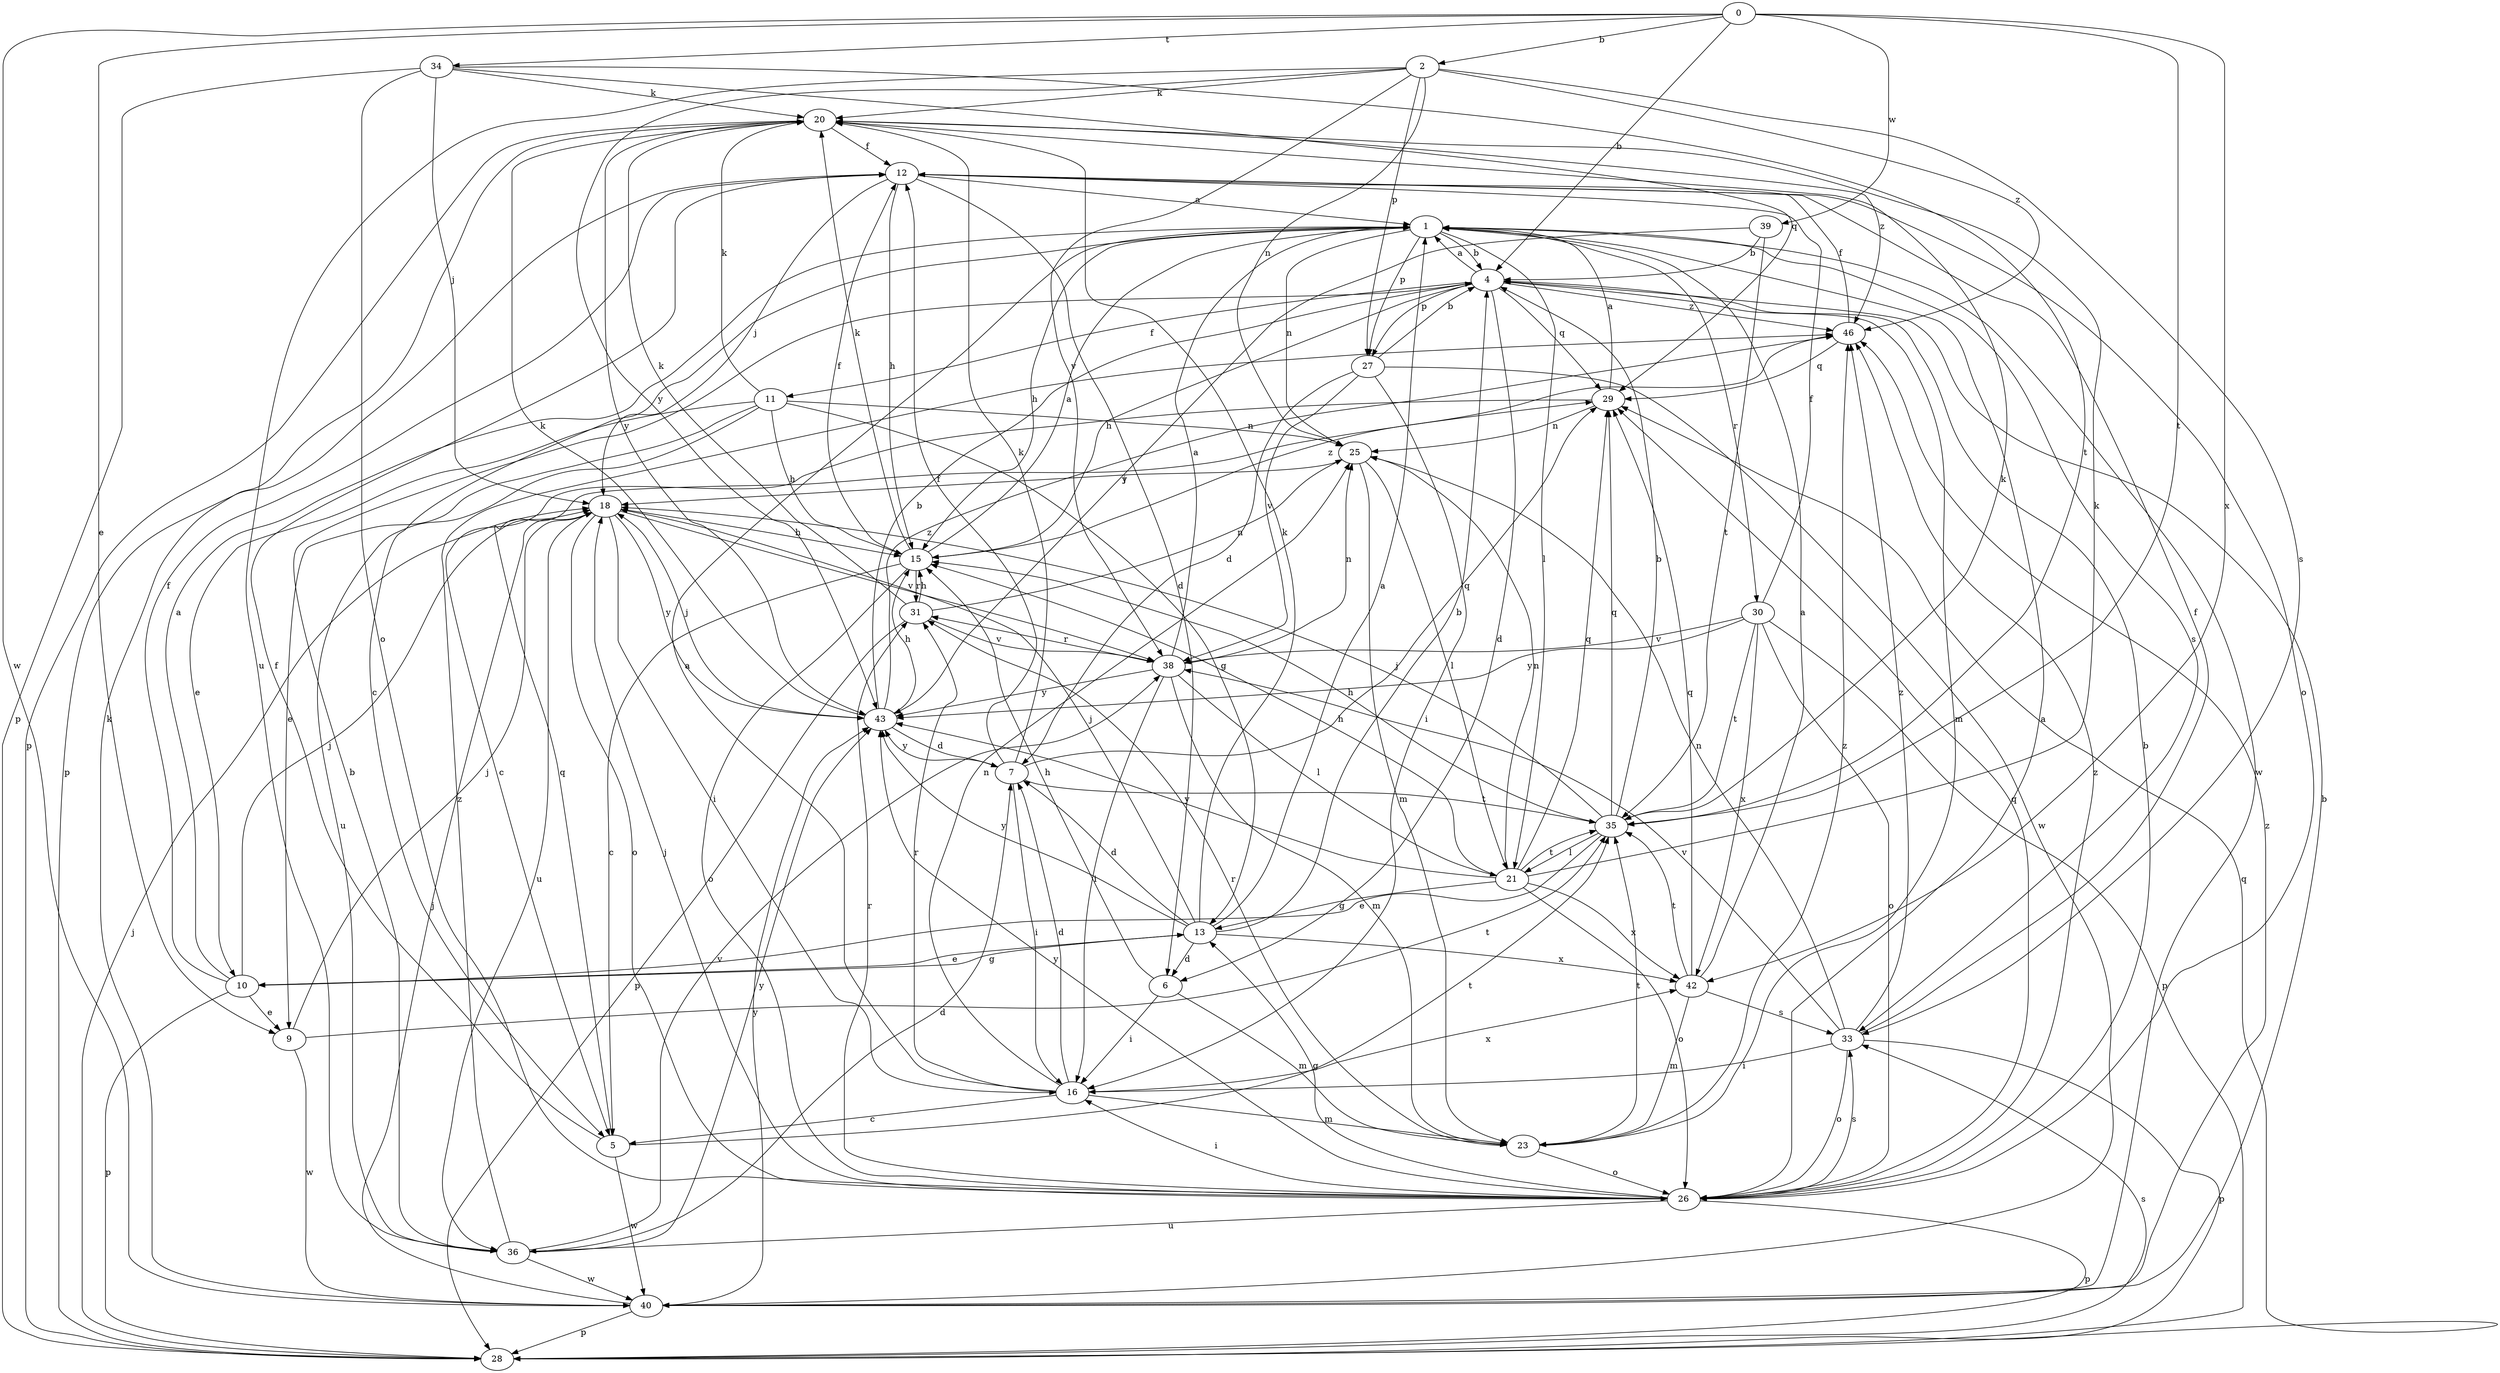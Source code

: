 strict digraph  {
0;
1;
2;
4;
5;
6;
7;
9;
10;
11;
12;
13;
15;
16;
18;
20;
21;
23;
25;
26;
27;
28;
29;
30;
31;
33;
34;
35;
36;
38;
39;
40;
42;
43;
46;
0 -> 2  [label=b];
0 -> 4  [label=b];
0 -> 9  [label=e];
0 -> 34  [label=t];
0 -> 35  [label=t];
0 -> 39  [label=w];
0 -> 40  [label=w];
0 -> 42  [label=x];
1 -> 4  [label=b];
1 -> 5  [label=c];
1 -> 15  [label=h];
1 -> 21  [label=l];
1 -> 25  [label=n];
1 -> 27  [label=p];
1 -> 30  [label=r];
1 -> 33  [label=s];
1 -> 40  [label=w];
2 -> 20  [label=k];
2 -> 25  [label=n];
2 -> 27  [label=p];
2 -> 33  [label=s];
2 -> 36  [label=u];
2 -> 38  [label=v];
2 -> 43  [label=y];
2 -> 46  [label=z];
4 -> 1  [label=a];
4 -> 6  [label=d];
4 -> 11  [label=f];
4 -> 15  [label=h];
4 -> 23  [label=m];
4 -> 27  [label=p];
4 -> 29  [label=q];
4 -> 46  [label=z];
5 -> 12  [label=f];
5 -> 29  [label=q];
5 -> 35  [label=t];
5 -> 40  [label=w];
6 -> 15  [label=h];
6 -> 16  [label=i];
6 -> 23  [label=m];
7 -> 12  [label=f];
7 -> 16  [label=i];
7 -> 20  [label=k];
7 -> 29  [label=q];
7 -> 35  [label=t];
7 -> 43  [label=y];
9 -> 18  [label=j];
9 -> 35  [label=t];
9 -> 40  [label=w];
10 -> 1  [label=a];
10 -> 9  [label=e];
10 -> 12  [label=f];
10 -> 13  [label=g];
10 -> 18  [label=j];
10 -> 28  [label=p];
11 -> 9  [label=e];
11 -> 10  [label=e];
11 -> 13  [label=g];
11 -> 15  [label=h];
11 -> 20  [label=k];
11 -> 25  [label=n];
11 -> 36  [label=u];
12 -> 1  [label=a];
12 -> 6  [label=d];
12 -> 15  [label=h];
12 -> 18  [label=j];
12 -> 26  [label=o];
12 -> 28  [label=p];
13 -> 1  [label=a];
13 -> 4  [label=b];
13 -> 6  [label=d];
13 -> 7  [label=d];
13 -> 10  [label=e];
13 -> 18  [label=j];
13 -> 20  [label=k];
13 -> 42  [label=x];
13 -> 43  [label=y];
15 -> 1  [label=a];
15 -> 5  [label=c];
15 -> 12  [label=f];
15 -> 20  [label=k];
15 -> 26  [label=o];
15 -> 31  [label=r];
15 -> 46  [label=z];
16 -> 1  [label=a];
16 -> 5  [label=c];
16 -> 7  [label=d];
16 -> 23  [label=m];
16 -> 25  [label=n];
16 -> 31  [label=r];
16 -> 42  [label=x];
18 -> 15  [label=h];
18 -> 16  [label=i];
18 -> 26  [label=o];
18 -> 36  [label=u];
18 -> 38  [label=v];
18 -> 43  [label=y];
20 -> 12  [label=f];
20 -> 28  [label=p];
20 -> 43  [label=y];
20 -> 46  [label=z];
21 -> 13  [label=g];
21 -> 15  [label=h];
21 -> 20  [label=k];
21 -> 25  [label=n];
21 -> 26  [label=o];
21 -> 29  [label=q];
21 -> 35  [label=t];
21 -> 42  [label=x];
21 -> 43  [label=y];
23 -> 26  [label=o];
23 -> 31  [label=r];
23 -> 35  [label=t];
23 -> 46  [label=z];
25 -> 18  [label=j];
25 -> 21  [label=l];
25 -> 23  [label=m];
26 -> 1  [label=a];
26 -> 4  [label=b];
26 -> 13  [label=g];
26 -> 16  [label=i];
26 -> 18  [label=j];
26 -> 28  [label=p];
26 -> 29  [label=q];
26 -> 31  [label=r];
26 -> 33  [label=s];
26 -> 36  [label=u];
26 -> 43  [label=y];
26 -> 46  [label=z];
27 -> 4  [label=b];
27 -> 7  [label=d];
27 -> 16  [label=i];
27 -> 38  [label=v];
27 -> 40  [label=w];
28 -> 18  [label=j];
28 -> 29  [label=q];
28 -> 33  [label=s];
29 -> 1  [label=a];
29 -> 5  [label=c];
29 -> 25  [label=n];
30 -> 12  [label=f];
30 -> 26  [label=o];
30 -> 28  [label=p];
30 -> 35  [label=t];
30 -> 38  [label=v];
30 -> 42  [label=x];
30 -> 43  [label=y];
31 -> 15  [label=h];
31 -> 20  [label=k];
31 -> 25  [label=n];
31 -> 28  [label=p];
31 -> 38  [label=v];
33 -> 12  [label=f];
33 -> 16  [label=i];
33 -> 25  [label=n];
33 -> 26  [label=o];
33 -> 28  [label=p];
33 -> 38  [label=v];
33 -> 46  [label=z];
34 -> 18  [label=j];
34 -> 20  [label=k];
34 -> 26  [label=o];
34 -> 28  [label=p];
34 -> 29  [label=q];
34 -> 35  [label=t];
35 -> 4  [label=b];
35 -> 10  [label=e];
35 -> 15  [label=h];
35 -> 18  [label=j];
35 -> 20  [label=k];
35 -> 21  [label=l];
35 -> 29  [label=q];
36 -> 4  [label=b];
36 -> 7  [label=d];
36 -> 38  [label=v];
36 -> 40  [label=w];
36 -> 43  [label=y];
36 -> 46  [label=z];
38 -> 1  [label=a];
38 -> 16  [label=i];
38 -> 21  [label=l];
38 -> 23  [label=m];
38 -> 25  [label=n];
38 -> 31  [label=r];
38 -> 43  [label=y];
39 -> 4  [label=b];
39 -> 35  [label=t];
39 -> 43  [label=y];
40 -> 4  [label=b];
40 -> 18  [label=j];
40 -> 20  [label=k];
40 -> 28  [label=p];
40 -> 43  [label=y];
40 -> 46  [label=z];
42 -> 1  [label=a];
42 -> 23  [label=m];
42 -> 29  [label=q];
42 -> 33  [label=s];
42 -> 35  [label=t];
43 -> 4  [label=b];
43 -> 7  [label=d];
43 -> 15  [label=h];
43 -> 18  [label=j];
43 -> 20  [label=k];
43 -> 46  [label=z];
46 -> 12  [label=f];
46 -> 29  [label=q];
}
